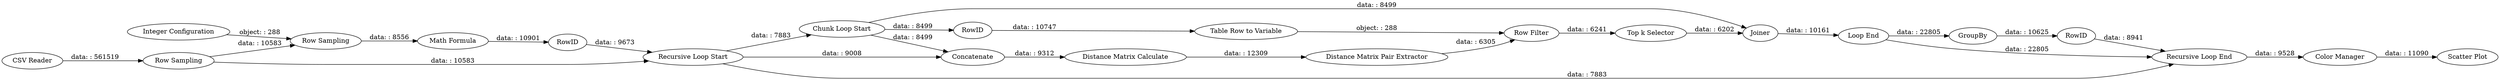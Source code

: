 digraph {
	"938751200124913619_19" [label="Recursive Loop End"]
	"938751200124913619_4" [label="Chunk Loop Start"]
	"938751200124913619_15" [label=Joiner]
	"938751200124913619_8" [label="Distance Matrix Calculate"]
	"938751200124913619_9" [label=Concatenate]
	"938751200124913619_21" [label="Math Formula"]
	"938751200124913619_23" [label=RowID]
	"938751200124913619_16" [label="Loop End"]
	"938751200124913619_24" [label="Color Manager"]
	"938751200124913619_25" [label="Scatter Plot"]
	"938751200124913619_11" [label="Row Filter"]
	"938751200124913619_14" [label="Top k Selector"]
	"938751200124913619_3" [label="Row Sampling"]
	"938751200124913619_18" [label="Recursive Loop Start"]
	"938751200124913619_22" [label=RowID]
	"938751200124913619_1" [label="CSV Reader"]
	"938751200124913619_13" [label="Table Row to Variable"]
	"938751200124913619_12" [label=RowID]
	"938751200124913619_2" [label="Integer Configuration"]
	"938751200124913619_17" [label="Row Sampling"]
	"938751200124913619_10" [label="Distance Matrix Pair Extractor"]
	"938751200124913619_20" [label=GroupBy]
	"938751200124913619_18" -> "938751200124913619_19" [label="data: : 7883"]
	"938751200124913619_17" -> "938751200124913619_3" [label="data: : 10583"]
	"938751200124913619_16" -> "938751200124913619_19" [label="data: : 22805"]
	"938751200124913619_22" -> "938751200124913619_18" [label="data: : 9673"]
	"938751200124913619_8" -> "938751200124913619_10" [label="data: : 12309"]
	"938751200124913619_18" -> "938751200124913619_4" [label="data: : 7883"]
	"938751200124913619_20" -> "938751200124913619_23" [label="data: : 10625"]
	"938751200124913619_12" -> "938751200124913619_13" [label="data: : 10747"]
	"938751200124913619_13" -> "938751200124913619_11" [label="object: : 288"]
	"938751200124913619_1" -> "938751200124913619_17" [label="data: : 561519"]
	"938751200124913619_21" -> "938751200124913619_22" [label="data: : 10901"]
	"938751200124913619_4" -> "938751200124913619_12" [label="data: : 8499"]
	"938751200124913619_14" -> "938751200124913619_15" [label="data: : 6202"]
	"938751200124913619_9" -> "938751200124913619_8" [label="data: : 9312"]
	"938751200124913619_11" -> "938751200124913619_14" [label="data: : 6241"]
	"938751200124913619_10" -> "938751200124913619_11" [label="data: : 6305"]
	"938751200124913619_4" -> "938751200124913619_15" [label="data: : 8499"]
	"938751200124913619_15" -> "938751200124913619_16" [label="data: : 10161"]
	"938751200124913619_19" -> "938751200124913619_24" [label="data: : 9528"]
	"938751200124913619_4" -> "938751200124913619_9" [label="data: : 8499"]
	"938751200124913619_3" -> "938751200124913619_21" [label="data: : 8556"]
	"938751200124913619_2" -> "938751200124913619_3" [label="object: : 288"]
	"938751200124913619_16" -> "938751200124913619_20" [label="data: : 22805"]
	"938751200124913619_18" -> "938751200124913619_9" [label="data: : 9008"]
	"938751200124913619_17" -> "938751200124913619_18" [label="data: : 10583"]
	"938751200124913619_24" -> "938751200124913619_25" [label="data: : 11090"]
	"938751200124913619_23" -> "938751200124913619_19" [label="data: : 8941"]
	rankdir=LR
}
